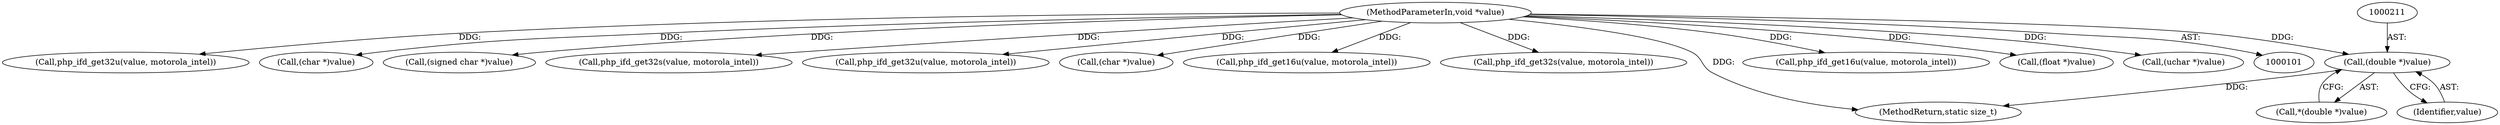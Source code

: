 digraph "0_php-src_1cda0d7c2ffb62d8331c64e703131d9cabdc03ea@pointer" {
"1000210" [label="(Call,(double *)value)"];
"1000102" [label="(MethodParameterIn,void *value)"];
"1000210" [label="(Call,(double *)value)"];
"1000130" [label="(Call,php_ifd_get32u(value, motorola_intel))"];
"1000164" [label="(Call,(char *)value)"];
"1000114" [label="(Call,(signed char *)value)"];
"1000209" [label="(Call,*(double *)value)"];
"1000183" [label="(Call,php_ifd_get32s(value, motorola_intel))"];
"1000154" [label="(Call,php_ifd_get32u(value, motorola_intel))"];
"1000139" [label="(Call,(char *)value)"];
"1000189" [label="(Call,php_ifd_get16u(value, motorola_intel))"];
"1000194" [label="(Call,php_ifd_get32s(value, motorola_intel))"];
"1000102" [label="(MethodParameterIn,void *value)"];
"1000215" [label="(MethodReturn,static size_t)"];
"1000125" [label="(Call,php_ifd_get16u(value, motorola_intel))"];
"1000202" [label="(Call,(float *)value)"];
"1000212" [label="(Identifier,value)"];
"1000120" [label="(Call,(uchar *)value)"];
"1000210" -> "1000209"  [label="AST: "];
"1000210" -> "1000212"  [label="CFG: "];
"1000211" -> "1000210"  [label="AST: "];
"1000212" -> "1000210"  [label="AST: "];
"1000209" -> "1000210"  [label="CFG: "];
"1000210" -> "1000215"  [label="DDG: "];
"1000102" -> "1000210"  [label="DDG: "];
"1000102" -> "1000101"  [label="AST: "];
"1000102" -> "1000215"  [label="DDG: "];
"1000102" -> "1000114"  [label="DDG: "];
"1000102" -> "1000120"  [label="DDG: "];
"1000102" -> "1000125"  [label="DDG: "];
"1000102" -> "1000130"  [label="DDG: "];
"1000102" -> "1000139"  [label="DDG: "];
"1000102" -> "1000154"  [label="DDG: "];
"1000102" -> "1000164"  [label="DDG: "];
"1000102" -> "1000183"  [label="DDG: "];
"1000102" -> "1000189"  [label="DDG: "];
"1000102" -> "1000194"  [label="DDG: "];
"1000102" -> "1000202"  [label="DDG: "];
}
